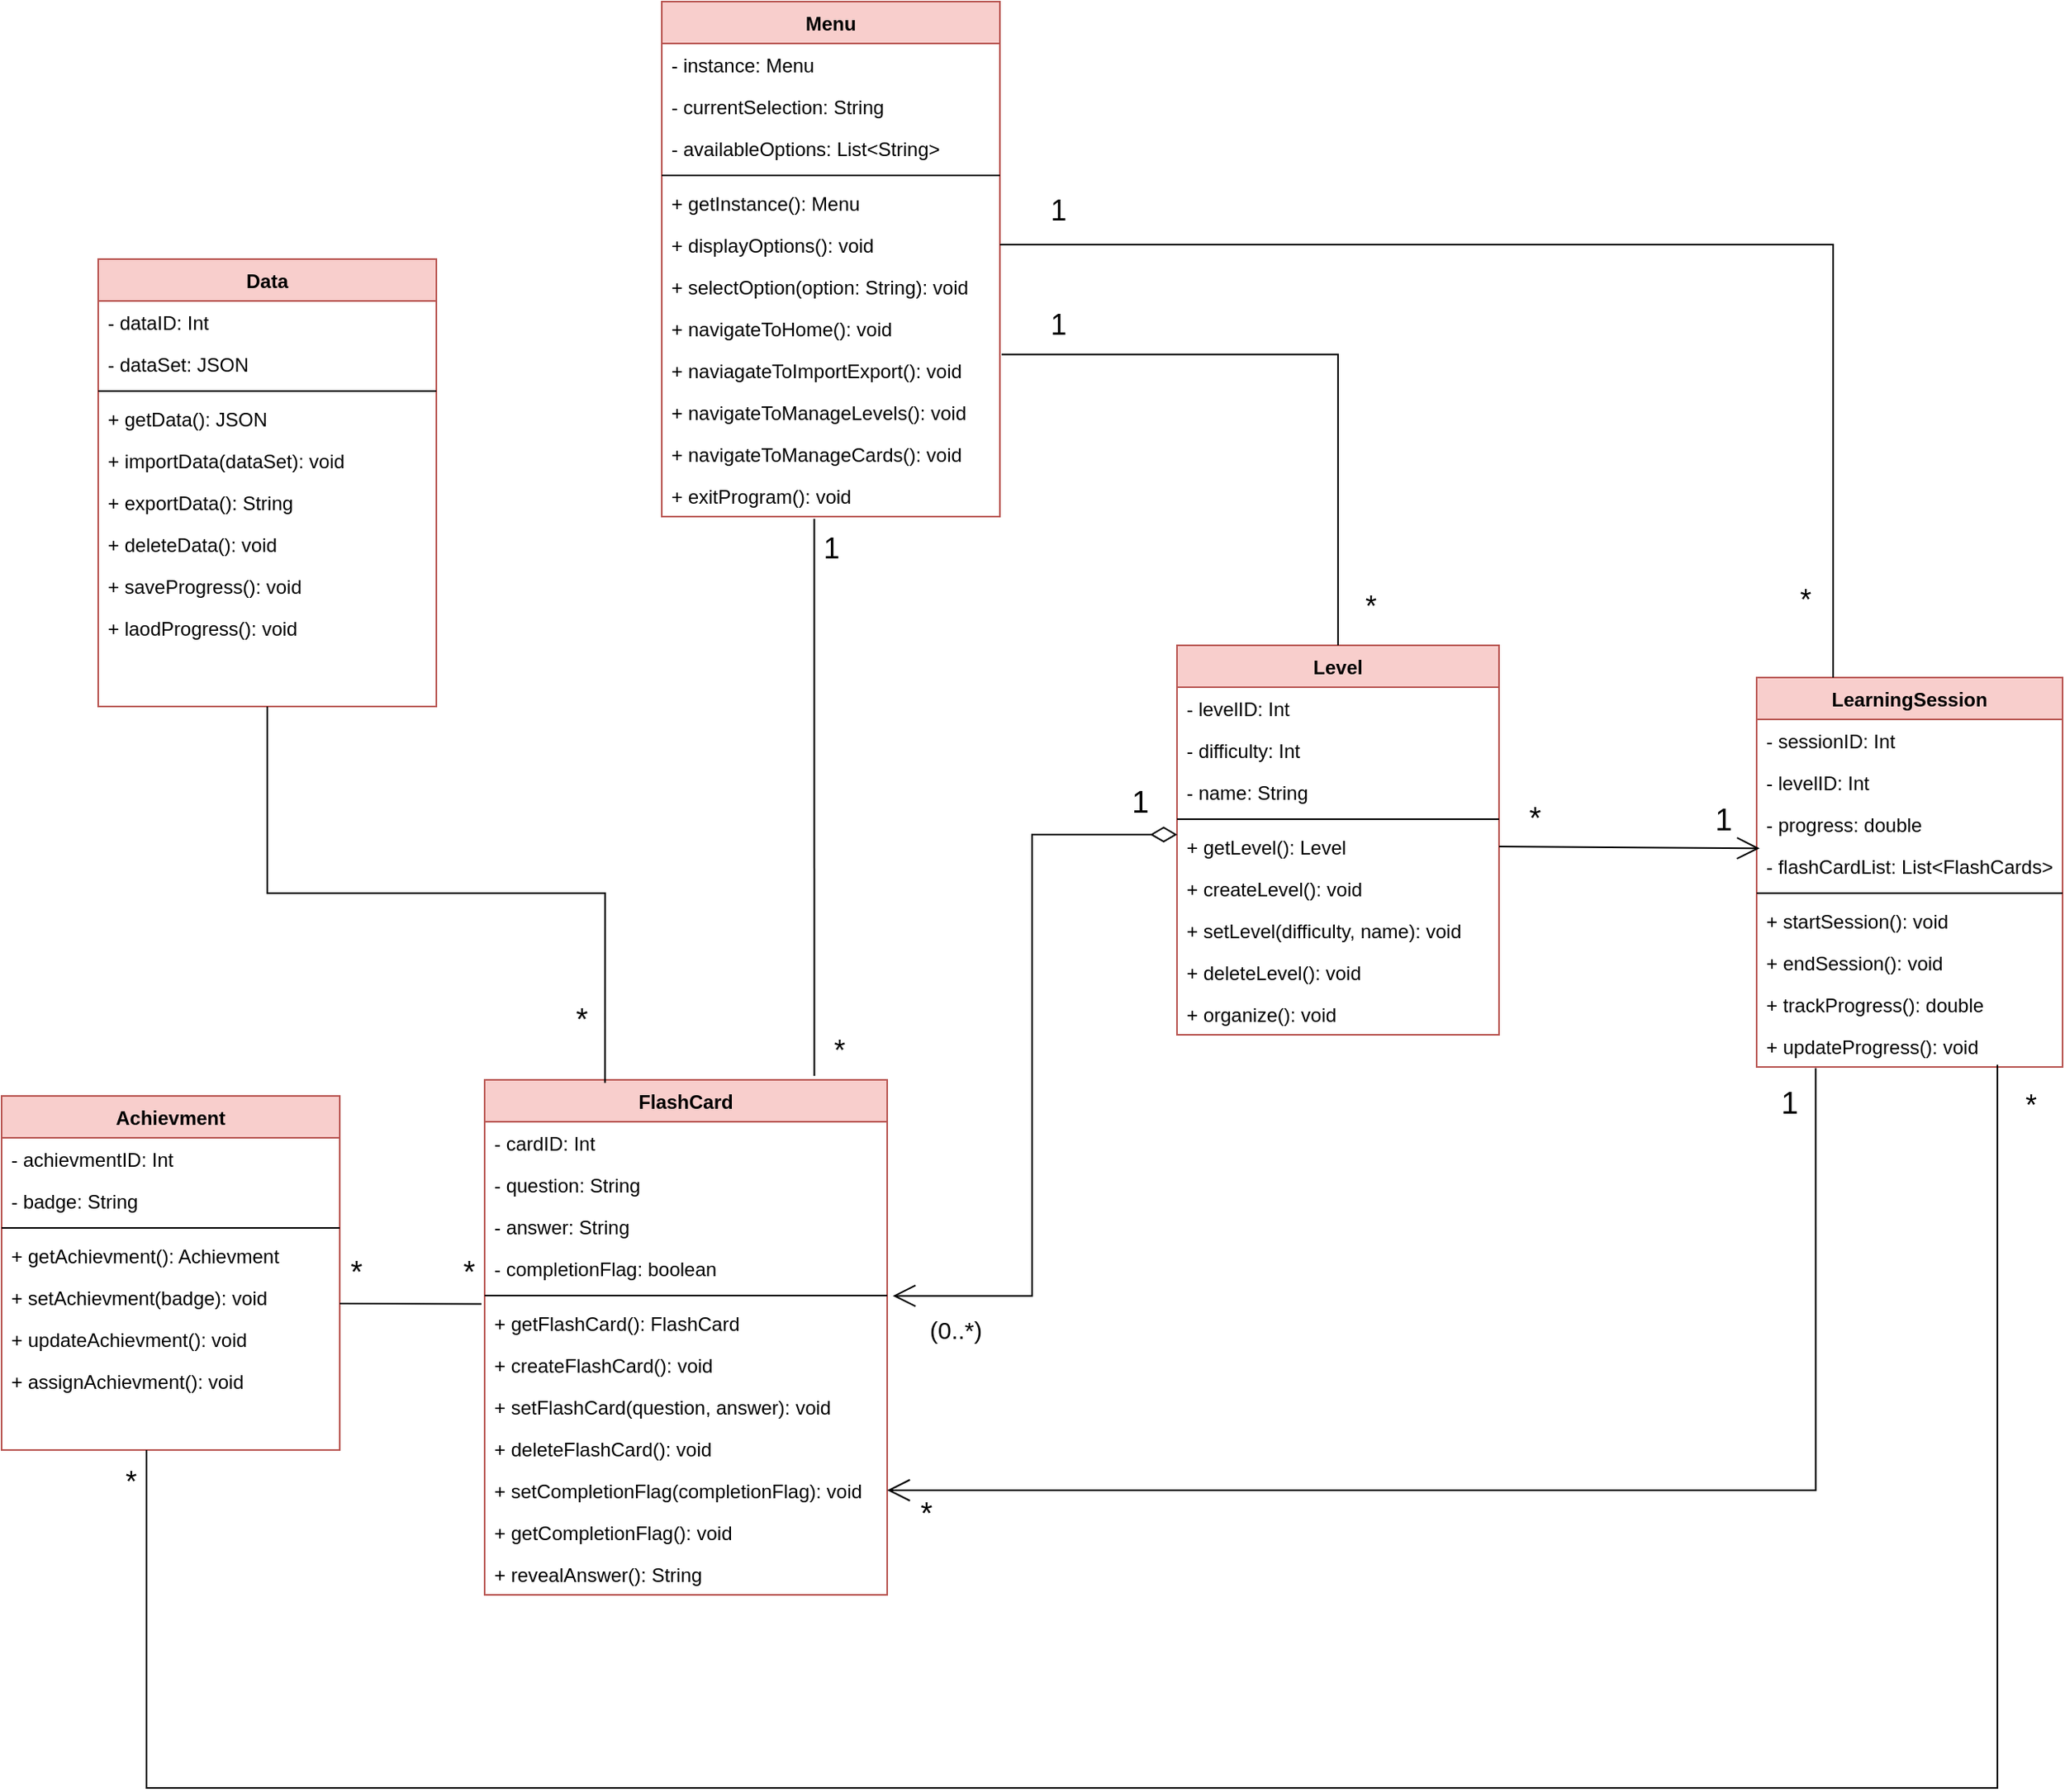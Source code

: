 <mxfile version="24.0.2" type="github">
  <diagram id="C5RBs43oDa-KdzZeNtuy" name="Page-1">
    <mxGraphModel dx="2390" dy="2429" grid="1" gridSize="10" guides="1" tooltips="1" connect="1" arrows="1" fold="1" page="1" pageScale="1" pageWidth="827" pageHeight="1169" background="#FFFFFF" math="0" shadow="0">
      <root>
        <mxCell id="WIyWlLk6GJQsqaUBKTNV-0" />
        <mxCell id="WIyWlLk6GJQsqaUBKTNV-1" parent="WIyWlLk6GJQsqaUBKTNV-0" />
        <mxCell id="zkfFHV4jXpPFQw0GAbJ--0" value="FlashCard" style="swimlane;fontStyle=1;align=center;verticalAlign=top;childLayout=stackLayout;horizontal=1;startSize=26;horizontalStack=0;resizeParent=1;resizeLast=0;collapsible=1;marginBottom=0;rounded=0;shadow=0;strokeWidth=1;fillColor=#f8cecc;strokeColor=#b85450;" parent="WIyWlLk6GJQsqaUBKTNV-1" vertex="1">
          <mxGeometry x="320" y="100" width="250" height="320" as="geometry">
            <mxRectangle x="220" y="50" width="160" height="26" as="alternateBounds" />
          </mxGeometry>
        </mxCell>
        <mxCell id="zkfFHV4jXpPFQw0GAbJ--1" value="- cardID: Int" style="text;align=left;verticalAlign=top;spacingLeft=4;spacingRight=4;overflow=hidden;rotatable=0;points=[[0,0.5],[1,0.5]];portConstraint=eastwest;" parent="zkfFHV4jXpPFQw0GAbJ--0" vertex="1">
          <mxGeometry y="26" width="250" height="26" as="geometry" />
        </mxCell>
        <mxCell id="IaK7lQRmkANji_9AXGaM-2" value="- question: String" style="text;align=left;verticalAlign=top;spacingLeft=4;spacingRight=4;overflow=hidden;rotatable=0;points=[[0,0.5],[1,0.5]];portConstraint=eastwest;rounded=0;shadow=0;html=0;" parent="zkfFHV4jXpPFQw0GAbJ--0" vertex="1">
          <mxGeometry y="52" width="250" height="26" as="geometry" />
        </mxCell>
        <mxCell id="IaK7lQRmkANji_9AXGaM-4" value="- answer: String" style="text;align=left;verticalAlign=top;spacingLeft=4;spacingRight=4;overflow=hidden;rotatable=0;points=[[0,0.5],[1,0.5]];portConstraint=eastwest;rounded=0;shadow=0;html=0;" parent="zkfFHV4jXpPFQw0GAbJ--0" vertex="1">
          <mxGeometry y="78" width="250" height="26" as="geometry" />
        </mxCell>
        <mxCell id="zkfFHV4jXpPFQw0GAbJ--3" value="- completionFlag: boolean" style="text;align=left;verticalAlign=top;spacingLeft=4;spacingRight=4;overflow=hidden;rotatable=0;points=[[0,0.5],[1,0.5]];portConstraint=eastwest;rounded=0;shadow=0;html=0;" parent="zkfFHV4jXpPFQw0GAbJ--0" vertex="1">
          <mxGeometry y="104" width="250" height="26" as="geometry" />
        </mxCell>
        <mxCell id="zkfFHV4jXpPFQw0GAbJ--4" value="" style="line;html=1;strokeWidth=1;align=left;verticalAlign=middle;spacingTop=-1;spacingLeft=3;spacingRight=3;rotatable=0;labelPosition=right;points=[];portConstraint=eastwest;" parent="zkfFHV4jXpPFQw0GAbJ--0" vertex="1">
          <mxGeometry y="130" width="250" height="8" as="geometry" />
        </mxCell>
        <mxCell id="IaK7lQRmkANji_9AXGaM-5" value="+ getFlashCard(): FlashCard" style="text;align=left;verticalAlign=top;spacingLeft=4;spacingRight=4;overflow=hidden;rotatable=0;points=[[0,0.5],[1,0.5]];portConstraint=eastwest;" parent="zkfFHV4jXpPFQw0GAbJ--0" vertex="1">
          <mxGeometry y="138" width="250" height="26" as="geometry" />
        </mxCell>
        <mxCell id="IaK7lQRmkANji_9AXGaM-8" value="+ createFlashCard(): void" style="text;align=left;verticalAlign=top;spacingLeft=4;spacingRight=4;overflow=hidden;rotatable=0;points=[[0,0.5],[1,0.5]];portConstraint=eastwest;" parent="zkfFHV4jXpPFQw0GAbJ--0" vertex="1">
          <mxGeometry y="164" width="250" height="26" as="geometry" />
        </mxCell>
        <mxCell id="zkfFHV4jXpPFQw0GAbJ--5" value="+ setFlashCard(question, answer): void" style="text;align=left;verticalAlign=top;spacingLeft=4;spacingRight=4;overflow=hidden;rotatable=0;points=[[0,0.5],[1,0.5]];portConstraint=eastwest;" parent="zkfFHV4jXpPFQw0GAbJ--0" vertex="1">
          <mxGeometry y="190" width="250" height="26" as="geometry" />
        </mxCell>
        <mxCell id="IaK7lQRmkANji_9AXGaM-6" value="+ deleteFlashCard(): void" style="text;align=left;verticalAlign=top;spacingLeft=4;spacingRight=4;overflow=hidden;rotatable=0;points=[[0,0.5],[1,0.5]];portConstraint=eastwest;" parent="zkfFHV4jXpPFQw0GAbJ--0" vertex="1">
          <mxGeometry y="216" width="250" height="26" as="geometry" />
        </mxCell>
        <mxCell id="NiXNldo27OkBNnfREOTy-18" value="+ setCompletionFlag(completionFlag): void" style="text;align=left;verticalAlign=top;spacingLeft=4;spacingRight=4;overflow=hidden;rotatable=0;points=[[0,0.5],[1,0.5]];portConstraint=eastwest;" vertex="1" parent="zkfFHV4jXpPFQw0GAbJ--0">
          <mxGeometry y="242" width="250" height="26" as="geometry" />
        </mxCell>
        <mxCell id="NiXNldo27OkBNnfREOTy-19" value="+ getCompletionFlag(): void" style="text;align=left;verticalAlign=top;spacingLeft=4;spacingRight=4;overflow=hidden;rotatable=0;points=[[0,0.5],[1,0.5]];portConstraint=eastwest;" vertex="1" parent="zkfFHV4jXpPFQw0GAbJ--0">
          <mxGeometry y="268" width="250" height="26" as="geometry" />
        </mxCell>
        <mxCell id="IaK7lQRmkANji_9AXGaM-7" value="+ revealAnswer(): String" style="text;align=left;verticalAlign=top;spacingLeft=4;spacingRight=4;overflow=hidden;rotatable=0;points=[[0,0.5],[1,0.5]];portConstraint=eastwest;" parent="zkfFHV4jXpPFQw0GAbJ--0" vertex="1">
          <mxGeometry y="294" width="250" height="26" as="geometry" />
        </mxCell>
        <mxCell id="zkfFHV4jXpPFQw0GAbJ--17" value="Level" style="swimlane;fontStyle=1;align=center;verticalAlign=top;childLayout=stackLayout;horizontal=1;startSize=26;horizontalStack=0;resizeParent=1;resizeLast=0;collapsible=1;marginBottom=0;rounded=0;shadow=0;strokeWidth=1;fillColor=#f8cecc;strokeColor=#b85450;" parent="WIyWlLk6GJQsqaUBKTNV-1" vertex="1">
          <mxGeometry x="750" y="-170" width="200" height="242" as="geometry">
            <mxRectangle x="550" y="140" width="160" height="26" as="alternateBounds" />
          </mxGeometry>
        </mxCell>
        <mxCell id="zkfFHV4jXpPFQw0GAbJ--18" value="- levelID: Int" style="text;align=left;verticalAlign=top;spacingLeft=4;spacingRight=4;overflow=hidden;rotatable=0;points=[[0,0.5],[1,0.5]];portConstraint=eastwest;" parent="zkfFHV4jXpPFQw0GAbJ--17" vertex="1">
          <mxGeometry y="26" width="200" height="26" as="geometry" />
        </mxCell>
        <mxCell id="zkfFHV4jXpPFQw0GAbJ--19" value="- difficulty: Int" style="text;align=left;verticalAlign=top;spacingLeft=4;spacingRight=4;overflow=hidden;rotatable=0;points=[[0,0.5],[1,0.5]];portConstraint=eastwest;rounded=0;shadow=0;html=0;" parent="zkfFHV4jXpPFQw0GAbJ--17" vertex="1">
          <mxGeometry y="52" width="200" height="26" as="geometry" />
        </mxCell>
        <mxCell id="zkfFHV4jXpPFQw0GAbJ--20" value="- name: String" style="text;align=left;verticalAlign=top;spacingLeft=4;spacingRight=4;overflow=hidden;rotatable=0;points=[[0,0.5],[1,0.5]];portConstraint=eastwest;rounded=0;shadow=0;html=0;" parent="zkfFHV4jXpPFQw0GAbJ--17" vertex="1">
          <mxGeometry y="78" width="200" height="26" as="geometry" />
        </mxCell>
        <mxCell id="zkfFHV4jXpPFQw0GAbJ--23" value="" style="line;html=1;strokeWidth=1;align=left;verticalAlign=middle;spacingTop=-1;spacingLeft=3;spacingRight=3;rotatable=0;labelPosition=right;points=[];portConstraint=eastwest;" parent="zkfFHV4jXpPFQw0GAbJ--17" vertex="1">
          <mxGeometry y="104" width="200" height="8" as="geometry" />
        </mxCell>
        <mxCell id="zkfFHV4jXpPFQw0GAbJ--24" value="+ getLevel(): Level" style="text;align=left;verticalAlign=top;spacingLeft=4;spacingRight=4;overflow=hidden;rotatable=0;points=[[0,0.5],[1,0.5]];portConstraint=eastwest;" parent="zkfFHV4jXpPFQw0GAbJ--17" vertex="1">
          <mxGeometry y="112" width="200" height="26" as="geometry" />
        </mxCell>
        <mxCell id="zkfFHV4jXpPFQw0GAbJ--25" value="+ createLevel(): void" style="text;align=left;verticalAlign=top;spacingLeft=4;spacingRight=4;overflow=hidden;rotatable=0;points=[[0,0.5],[1,0.5]];portConstraint=eastwest;" parent="zkfFHV4jXpPFQw0GAbJ--17" vertex="1">
          <mxGeometry y="138" width="200" height="26" as="geometry" />
        </mxCell>
        <mxCell id="IaK7lQRmkANji_9AXGaM-9" value="+ setLevel(difficulty, name): void" style="text;align=left;verticalAlign=top;spacingLeft=4;spacingRight=4;overflow=hidden;rotatable=0;points=[[0,0.5],[1,0.5]];portConstraint=eastwest;" parent="zkfFHV4jXpPFQw0GAbJ--17" vertex="1">
          <mxGeometry y="164" width="200" height="26" as="geometry" />
        </mxCell>
        <mxCell id="IaK7lQRmkANji_9AXGaM-10" value="+ deleteLevel(): void" style="text;align=left;verticalAlign=top;spacingLeft=4;spacingRight=4;overflow=hidden;rotatable=0;points=[[0,0.5],[1,0.5]];portConstraint=eastwest;" parent="zkfFHV4jXpPFQw0GAbJ--17" vertex="1">
          <mxGeometry y="190" width="200" height="26" as="geometry" />
        </mxCell>
        <mxCell id="IaK7lQRmkANji_9AXGaM-11" value="+ organize(): void" style="text;align=left;verticalAlign=top;spacingLeft=4;spacingRight=4;overflow=hidden;rotatable=0;points=[[0,0.5],[1,0.5]];portConstraint=eastwest;" parent="zkfFHV4jXpPFQw0GAbJ--17" vertex="1">
          <mxGeometry y="216" width="200" height="26" as="geometry" />
        </mxCell>
        <mxCell id="IaK7lQRmkANji_9AXGaM-12" value="Data" style="swimlane;fontStyle=1;align=center;verticalAlign=top;childLayout=stackLayout;horizontal=1;startSize=26;horizontalStack=0;resizeParent=1;resizeLast=0;collapsible=1;marginBottom=0;rounded=0;shadow=0;strokeWidth=1;fillColor=#f8cecc;strokeColor=#b85450;" parent="WIyWlLk6GJQsqaUBKTNV-1" vertex="1">
          <mxGeometry x="80" y="-410" width="210" height="278" as="geometry">
            <mxRectangle x="550" y="140" width="160" height="26" as="alternateBounds" />
          </mxGeometry>
        </mxCell>
        <mxCell id="IaK7lQRmkANji_9AXGaM-13" value="- dataID: Int" style="text;align=left;verticalAlign=top;spacingLeft=4;spacingRight=4;overflow=hidden;rotatable=0;points=[[0,0.5],[1,0.5]];portConstraint=eastwest;" parent="IaK7lQRmkANji_9AXGaM-12" vertex="1">
          <mxGeometry y="26" width="210" height="26" as="geometry" />
        </mxCell>
        <mxCell id="IaK7lQRmkANji_9AXGaM-14" value="- dataSet: JSON" style="text;align=left;verticalAlign=top;spacingLeft=4;spacingRight=4;overflow=hidden;rotatable=0;points=[[0,0.5],[1,0.5]];portConstraint=eastwest;rounded=0;shadow=0;html=0;" parent="IaK7lQRmkANji_9AXGaM-12" vertex="1">
          <mxGeometry y="52" width="210" height="26" as="geometry" />
        </mxCell>
        <mxCell id="IaK7lQRmkANji_9AXGaM-16" value="" style="line;html=1;strokeWidth=1;align=left;verticalAlign=middle;spacingTop=-1;spacingLeft=3;spacingRight=3;rotatable=0;labelPosition=right;points=[];portConstraint=eastwest;" parent="IaK7lQRmkANji_9AXGaM-12" vertex="1">
          <mxGeometry y="78" width="210" height="8" as="geometry" />
        </mxCell>
        <mxCell id="IaK7lQRmkANji_9AXGaM-17" value="+ getData(): JSON" style="text;align=left;verticalAlign=top;spacingLeft=4;spacingRight=4;overflow=hidden;rotatable=0;points=[[0,0.5],[1,0.5]];portConstraint=eastwest;" parent="IaK7lQRmkANji_9AXGaM-12" vertex="1">
          <mxGeometry y="86" width="210" height="26" as="geometry" />
        </mxCell>
        <mxCell id="IaK7lQRmkANji_9AXGaM-18" value="+ importData(dataSet): void" style="text;align=left;verticalAlign=top;spacingLeft=4;spacingRight=4;overflow=hidden;rotatable=0;points=[[0,0.5],[1,0.5]];portConstraint=eastwest;" parent="IaK7lQRmkANji_9AXGaM-12" vertex="1">
          <mxGeometry y="112" width="210" height="26" as="geometry" />
        </mxCell>
        <mxCell id="IaK7lQRmkANji_9AXGaM-19" value="+ exportData(): String" style="text;align=left;verticalAlign=top;spacingLeft=4;spacingRight=4;overflow=hidden;rotatable=0;points=[[0,0.5],[1,0.5]];portConstraint=eastwest;" parent="IaK7lQRmkANji_9AXGaM-12" vertex="1">
          <mxGeometry y="138" width="210" height="26" as="geometry" />
        </mxCell>
        <mxCell id="IaK7lQRmkANji_9AXGaM-20" value="+ deleteData(): void" style="text;align=left;verticalAlign=top;spacingLeft=4;spacingRight=4;overflow=hidden;rotatable=0;points=[[0,0.5],[1,0.5]];portConstraint=eastwest;" parent="IaK7lQRmkANji_9AXGaM-12" vertex="1">
          <mxGeometry y="164" width="210" height="26" as="geometry" />
        </mxCell>
        <mxCell id="IaK7lQRmkANji_9AXGaM-22" value="+ saveProgress(): void" style="text;align=left;verticalAlign=top;spacingLeft=4;spacingRight=4;overflow=hidden;rotatable=0;points=[[0,0.5],[1,0.5]];portConstraint=eastwest;" parent="IaK7lQRmkANji_9AXGaM-12" vertex="1">
          <mxGeometry y="190" width="210" height="26" as="geometry" />
        </mxCell>
        <mxCell id="IaK7lQRmkANji_9AXGaM-21" value="+ laodProgress(): void" style="text;align=left;verticalAlign=top;spacingLeft=4;spacingRight=4;overflow=hidden;rotatable=0;points=[[0,0.5],[1,0.5]];portConstraint=eastwest;" parent="IaK7lQRmkANji_9AXGaM-12" vertex="1">
          <mxGeometry y="216" width="210" height="26" as="geometry" />
        </mxCell>
        <mxCell id="IaK7lQRmkANji_9AXGaM-23" value="Achievment" style="swimlane;fontStyle=1;align=center;verticalAlign=top;childLayout=stackLayout;horizontal=1;startSize=26;horizontalStack=0;resizeParent=1;resizeLast=0;collapsible=1;marginBottom=0;rounded=0;shadow=0;strokeWidth=1;fillColor=#f8cecc;strokeColor=#b85450;" parent="WIyWlLk6GJQsqaUBKTNV-1" vertex="1">
          <mxGeometry x="20" y="110" width="210" height="220" as="geometry">
            <mxRectangle x="220" y="50" width="160" height="26" as="alternateBounds" />
          </mxGeometry>
        </mxCell>
        <mxCell id="IaK7lQRmkANji_9AXGaM-24" value="- achievmentID: Int" style="text;align=left;verticalAlign=top;spacingLeft=4;spacingRight=4;overflow=hidden;rotatable=0;points=[[0,0.5],[1,0.5]];portConstraint=eastwest;" parent="IaK7lQRmkANji_9AXGaM-23" vertex="1">
          <mxGeometry y="26" width="210" height="26" as="geometry" />
        </mxCell>
        <mxCell id="IaK7lQRmkANji_9AXGaM-25" value="- badge: String" style="text;align=left;verticalAlign=top;spacingLeft=4;spacingRight=4;overflow=hidden;rotatable=0;points=[[0,0.5],[1,0.5]];portConstraint=eastwest;rounded=0;shadow=0;html=0;" parent="IaK7lQRmkANji_9AXGaM-23" vertex="1">
          <mxGeometry y="52" width="210" height="26" as="geometry" />
        </mxCell>
        <mxCell id="IaK7lQRmkANji_9AXGaM-28" value="" style="line;html=1;strokeWidth=1;align=left;verticalAlign=middle;spacingTop=-1;spacingLeft=3;spacingRight=3;rotatable=0;labelPosition=right;points=[];portConstraint=eastwest;" parent="IaK7lQRmkANji_9AXGaM-23" vertex="1">
          <mxGeometry y="78" width="210" height="8" as="geometry" />
        </mxCell>
        <mxCell id="IaK7lQRmkANji_9AXGaM-30" value="+ getAchievment(): Achievment" style="text;align=left;verticalAlign=top;spacingLeft=4;spacingRight=4;overflow=hidden;rotatable=0;points=[[0,0.5],[1,0.5]];portConstraint=eastwest;" parent="IaK7lQRmkANji_9AXGaM-23" vertex="1">
          <mxGeometry y="86" width="210" height="26" as="geometry" />
        </mxCell>
        <mxCell id="IaK7lQRmkANji_9AXGaM-31" value="+ setAchievment(badge): void" style="text;align=left;verticalAlign=top;spacingLeft=4;spacingRight=4;overflow=hidden;rotatable=0;points=[[0,0.5],[1,0.5]];portConstraint=eastwest;" parent="IaK7lQRmkANji_9AXGaM-23" vertex="1">
          <mxGeometry y="112" width="210" height="26" as="geometry" />
        </mxCell>
        <mxCell id="IaK7lQRmkANji_9AXGaM-32" value="+ updateAchievment(): void" style="text;align=left;verticalAlign=top;spacingLeft=4;spacingRight=4;overflow=hidden;rotatable=0;points=[[0,0.5],[1,0.5]];portConstraint=eastwest;" parent="IaK7lQRmkANji_9AXGaM-23" vertex="1">
          <mxGeometry y="138" width="210" height="26" as="geometry" />
        </mxCell>
        <mxCell id="IaK7lQRmkANji_9AXGaM-33" value="+ assignAchievment(): void" style="text;align=left;verticalAlign=top;spacingLeft=4;spacingRight=4;overflow=hidden;rotatable=0;points=[[0,0.5],[1,0.5]];portConstraint=eastwest;" parent="IaK7lQRmkANji_9AXGaM-23" vertex="1">
          <mxGeometry y="164" width="210" height="26" as="geometry" />
        </mxCell>
        <mxCell id="IaK7lQRmkANji_9AXGaM-34" value="LearningSession" style="swimlane;fontStyle=1;align=center;verticalAlign=top;childLayout=stackLayout;horizontal=1;startSize=26;horizontalStack=0;resizeParent=1;resizeLast=0;collapsible=1;marginBottom=0;rounded=0;shadow=0;strokeWidth=1;fillColor=#f8cecc;strokeColor=#b85450;" parent="WIyWlLk6GJQsqaUBKTNV-1" vertex="1">
          <mxGeometry x="1110" y="-150" width="190" height="242" as="geometry">
            <mxRectangle x="550" y="140" width="160" height="26" as="alternateBounds" />
          </mxGeometry>
        </mxCell>
        <mxCell id="IaK7lQRmkANji_9AXGaM-35" value="- sessionID: Int" style="text;align=left;verticalAlign=top;spacingLeft=4;spacingRight=4;overflow=hidden;rotatable=0;points=[[0,0.5],[1,0.5]];portConstraint=eastwest;" parent="IaK7lQRmkANji_9AXGaM-34" vertex="1">
          <mxGeometry y="26" width="190" height="26" as="geometry" />
        </mxCell>
        <mxCell id="IaK7lQRmkANji_9AXGaM-36" value="- levelID: Int" style="text;align=left;verticalAlign=top;spacingLeft=4;spacingRight=4;overflow=hidden;rotatable=0;points=[[0,0.5],[1,0.5]];portConstraint=eastwest;rounded=0;shadow=0;html=0;" parent="IaK7lQRmkANji_9AXGaM-34" vertex="1">
          <mxGeometry y="52" width="190" height="26" as="geometry" />
        </mxCell>
        <mxCell id="IaK7lQRmkANji_9AXGaM-37" value="- progress: double" style="text;align=left;verticalAlign=top;spacingLeft=4;spacingRight=4;overflow=hidden;rotatable=0;points=[[0,0.5],[1,0.5]];portConstraint=eastwest;rounded=0;shadow=0;html=0;" parent="IaK7lQRmkANji_9AXGaM-34" vertex="1">
          <mxGeometry y="78" width="190" height="26" as="geometry" />
        </mxCell>
        <mxCell id="NiXNldo27OkBNnfREOTy-17" value="- flashCardList: List&lt;FlashCards&gt;" style="text;align=left;verticalAlign=top;spacingLeft=4;spacingRight=4;overflow=hidden;rotatable=0;points=[[0,0.5],[1,0.5]];portConstraint=eastwest;rounded=0;shadow=0;html=0;" vertex="1" parent="IaK7lQRmkANji_9AXGaM-34">
          <mxGeometry y="104" width="190" height="26" as="geometry" />
        </mxCell>
        <mxCell id="IaK7lQRmkANji_9AXGaM-38" value="" style="line;html=1;strokeWidth=1;align=left;verticalAlign=middle;spacingTop=-1;spacingLeft=3;spacingRight=3;rotatable=0;labelPosition=right;points=[];portConstraint=eastwest;" parent="IaK7lQRmkANji_9AXGaM-34" vertex="1">
          <mxGeometry y="130" width="190" height="8" as="geometry" />
        </mxCell>
        <mxCell id="IaK7lQRmkANji_9AXGaM-39" value="+ startSession(): void" style="text;align=left;verticalAlign=top;spacingLeft=4;spacingRight=4;overflow=hidden;rotatable=0;points=[[0,0.5],[1,0.5]];portConstraint=eastwest;" parent="IaK7lQRmkANji_9AXGaM-34" vertex="1">
          <mxGeometry y="138" width="190" height="26" as="geometry" />
        </mxCell>
        <mxCell id="IaK7lQRmkANji_9AXGaM-40" value="+ endSession(): void" style="text;align=left;verticalAlign=top;spacingLeft=4;spacingRight=4;overflow=hidden;rotatable=0;points=[[0,0.5],[1,0.5]];portConstraint=eastwest;" parent="IaK7lQRmkANji_9AXGaM-34" vertex="1">
          <mxGeometry y="164" width="190" height="26" as="geometry" />
        </mxCell>
        <mxCell id="NiXNldo27OkBNnfREOTy-35" value="+ trackProgress(): double" style="text;align=left;verticalAlign=top;spacingLeft=4;spacingRight=4;overflow=hidden;rotatable=0;points=[[0,0.5],[1,0.5]];portConstraint=eastwest;" vertex="1" parent="IaK7lQRmkANji_9AXGaM-34">
          <mxGeometry y="190" width="190" height="26" as="geometry" />
        </mxCell>
        <mxCell id="IaK7lQRmkANji_9AXGaM-41" value="+ updateProgress(): void" style="text;align=left;verticalAlign=top;spacingLeft=4;spacingRight=4;overflow=hidden;rotatable=0;points=[[0,0.5],[1,0.5]];portConstraint=eastwest;" parent="IaK7lQRmkANji_9AXGaM-34" vertex="1">
          <mxGeometry y="216" width="190" height="26" as="geometry" />
        </mxCell>
        <mxCell id="IaK7lQRmkANji_9AXGaM-51" value="" style="endArrow=open;html=1;endSize=12;startArrow=diamondThin;startSize=14;startFill=0;edgeStyle=orthogonalEdgeStyle;rounded=0;entryX=1.014;entryY=1.162;entryDx=0;entryDy=0;entryPerimeter=0;exitX=0.001;exitY=0.214;exitDx=0;exitDy=0;exitPerimeter=0;" parent="WIyWlLk6GJQsqaUBKTNV-1" source="zkfFHV4jXpPFQw0GAbJ--24" target="zkfFHV4jXpPFQw0GAbJ--3" edge="1">
          <mxGeometry relative="1" as="geometry">
            <mxPoint x="420" y="130" as="sourcePoint" />
            <mxPoint x="760" y="360" as="targetPoint" />
            <mxPoint as="offset" />
          </mxGeometry>
        </mxCell>
        <mxCell id="IaK7lQRmkANji_9AXGaM-52" value="1" style="edgeLabel;resizable=0;html=1;align=left;verticalAlign=top;fontSize=19;" parent="IaK7lQRmkANji_9AXGaM-51" connectable="0" vertex="1">
          <mxGeometry x="-1" relative="1" as="geometry">
            <mxPoint x="-30" y="-38" as="offset" />
          </mxGeometry>
        </mxCell>
        <mxCell id="IaK7lQRmkANji_9AXGaM-53" value="(0..*)" style="edgeLabel;resizable=0;html=1;align=right;verticalAlign=top;fontSize=15;" parent="IaK7lQRmkANji_9AXGaM-51" connectable="0" vertex="1">
          <mxGeometry x="1" relative="1" as="geometry">
            <mxPoint x="56" y="6" as="offset" />
          </mxGeometry>
        </mxCell>
        <mxCell id="IaK7lQRmkANji_9AXGaM-61" value="" style="endArrow=none;html=1;rounded=0;strokeColor=default;align=center;verticalAlign=middle;fontFamily=Helvetica;fontSize=11;fontColor=default;labelBackgroundColor=default;entryX=-0.008;entryY=0.047;entryDx=0;entryDy=0;entryPerimeter=0;" parent="WIyWlLk6GJQsqaUBKTNV-1" target="IaK7lQRmkANji_9AXGaM-5" edge="1">
          <mxGeometry width="50" height="50" relative="1" as="geometry">
            <mxPoint x="230" y="239" as="sourcePoint" />
            <mxPoint x="250" y="170" as="targetPoint" />
          </mxGeometry>
        </mxCell>
        <mxCell id="IaK7lQRmkANji_9AXGaM-62" value="*" style="edgeLabel;html=1;align=center;verticalAlign=middle;resizable=0;points=[];fontFamily=Helvetica;fontSize=19;fontColor=default;labelBackgroundColor=default;" parent="IaK7lQRmkANji_9AXGaM-61" vertex="1" connectable="0">
          <mxGeometry x="0.853" y="1" relative="1" as="geometry">
            <mxPoint x="-2" y="-18" as="offset" />
          </mxGeometry>
        </mxCell>
        <mxCell id="IaK7lQRmkANji_9AXGaM-63" value="*" style="edgeLabel;html=1;align=center;verticalAlign=middle;resizable=0;points=[];fontFamily=Helvetica;fontSize=19;fontColor=default;labelBackgroundColor=default;" parent="IaK7lQRmkANji_9AXGaM-61" vertex="1" connectable="0">
          <mxGeometry x="-0.884" y="3" relative="1" as="geometry">
            <mxPoint x="5" y="-16" as="offset" />
          </mxGeometry>
        </mxCell>
        <mxCell id="IaK7lQRmkANji_9AXGaM-68" value="" style="endArrow=open;endFill=1;endSize=12;html=1;rounded=0;strokeColor=default;align=center;verticalAlign=middle;fontFamily=Helvetica;fontSize=11;fontColor=default;labelBackgroundColor=default;exitX=1;exitY=0.5;exitDx=0;exitDy=0;entryX=0.01;entryY=1.082;entryDx=0;entryDy=0;elbow=vertical;entryPerimeter=0;" parent="WIyWlLk6GJQsqaUBKTNV-1" source="zkfFHV4jXpPFQw0GAbJ--24" target="IaK7lQRmkANji_9AXGaM-37" edge="1">
          <mxGeometry width="160" relative="1" as="geometry">
            <mxPoint x="859.52" y="100" as="sourcePoint" />
            <mxPoint x="800" y="-129.764" as="targetPoint" />
          </mxGeometry>
        </mxCell>
        <mxCell id="IaK7lQRmkANji_9AXGaM-69" value="*" style="edgeLabel;html=1;align=center;verticalAlign=middle;resizable=0;points=[];fontFamily=Helvetica;fontSize=19;fontColor=default;labelBackgroundColor=default;" parent="IaK7lQRmkANji_9AXGaM-68" vertex="1" connectable="0">
          <mxGeometry x="-0.946" relative="1" as="geometry">
            <mxPoint x="17" y="-17" as="offset" />
          </mxGeometry>
        </mxCell>
        <mxCell id="IaK7lQRmkANji_9AXGaM-70" value="1" style="edgeLabel;html=1;align=center;verticalAlign=middle;resizable=0;points=[];fontFamily=Helvetica;fontSize=19;fontColor=default;labelBackgroundColor=default;" parent="IaK7lQRmkANji_9AXGaM-68" vertex="1" connectable="0">
          <mxGeometry x="0.84" relative="1" as="geometry">
            <mxPoint x="-10" y="-17" as="offset" />
          </mxGeometry>
        </mxCell>
        <mxCell id="IaK7lQRmkANji_9AXGaM-71" value="" style="endArrow=open;endFill=1;endSize=12;html=1;rounded=0;strokeColor=default;align=center;verticalAlign=middle;fontFamily=Helvetica;fontSize=11;fontColor=default;labelBackgroundColor=default;entryX=1;entryY=0.5;entryDx=0;entryDy=0;exitX=0.193;exitY=1.031;exitDx=0;exitDy=0;edgeStyle=orthogonalEdgeStyle;exitPerimeter=0;" parent="WIyWlLk6GJQsqaUBKTNV-1" source="IaK7lQRmkANji_9AXGaM-41" target="NiXNldo27OkBNnfREOTy-18" edge="1">
          <mxGeometry width="160" relative="1" as="geometry">
            <mxPoint x="510" y="30" as="sourcePoint" />
            <mxPoint x="670" y="30" as="targetPoint" />
          </mxGeometry>
        </mxCell>
        <mxCell id="IaK7lQRmkANji_9AXGaM-72" value="1" style="edgeLabel;html=1;align=center;verticalAlign=middle;resizable=0;points=[];fontFamily=Helvetica;fontSize=19;fontColor=default;labelBackgroundColor=default;" parent="IaK7lQRmkANji_9AXGaM-71" vertex="1" connectable="0">
          <mxGeometry x="-0.906" y="-1" relative="1" as="geometry">
            <mxPoint x="-16" y="-18" as="offset" />
          </mxGeometry>
        </mxCell>
        <mxCell id="IaK7lQRmkANji_9AXGaM-73" value="*" style="edgeLabel;html=1;align=center;verticalAlign=middle;resizable=0;points=[];fontFamily=Helvetica;fontSize=19;fontColor=default;labelBackgroundColor=default;" parent="IaK7lQRmkANji_9AXGaM-71" vertex="1" connectable="0">
          <mxGeometry x="0.847" relative="1" as="geometry">
            <mxPoint x="-41" y="15" as="offset" />
          </mxGeometry>
        </mxCell>
        <mxCell id="IaK7lQRmkANji_9AXGaM-74" style="edgeStyle=orthogonalEdgeStyle;rounded=0;orthogonalLoop=1;jettySize=auto;html=1;exitX=0.5;exitY=1;exitDx=0;exitDy=0;entryX=0.299;entryY=0.006;entryDx=0;entryDy=0;entryPerimeter=0;strokeColor=default;align=center;verticalAlign=middle;fontFamily=Helvetica;fontSize=11;fontColor=default;labelBackgroundColor=default;endArrow=none;" parent="WIyWlLk6GJQsqaUBKTNV-1" source="IaK7lQRmkANji_9AXGaM-12" target="zkfFHV4jXpPFQw0GAbJ--0" edge="1">
          <mxGeometry relative="1" as="geometry" />
        </mxCell>
        <mxCell id="IaK7lQRmkANji_9AXGaM-75" value="*" style="edgeLabel;html=1;align=center;verticalAlign=middle;resizable=0;points=[];fontFamily=Helvetica;fontSize=19;fontColor=default;labelBackgroundColor=default;" parent="IaK7lQRmkANji_9AXGaM-74" vertex="1" connectable="0">
          <mxGeometry x="0.824" relative="1" as="geometry">
            <mxPoint x="-15" as="offset" />
          </mxGeometry>
        </mxCell>
        <mxCell id="NiXNldo27OkBNnfREOTy-3" value="Menu" style="swimlane;fontStyle=1;align=center;verticalAlign=top;childLayout=stackLayout;horizontal=1;startSize=26;horizontalStack=0;resizeParent=1;resizeLast=0;collapsible=1;marginBottom=0;rounded=0;shadow=0;strokeWidth=1;fillColor=#f8cecc;strokeColor=#b85450;" vertex="1" parent="WIyWlLk6GJQsqaUBKTNV-1">
          <mxGeometry x="430" y="-570" width="210" height="320" as="geometry">
            <mxRectangle x="550" y="140" width="160" height="26" as="alternateBounds" />
          </mxGeometry>
        </mxCell>
        <mxCell id="NiXNldo27OkBNnfREOTy-4" value="- instance: Menu" style="text;align=left;verticalAlign=top;spacingLeft=4;spacingRight=4;overflow=hidden;rotatable=0;points=[[0,0.5],[1,0.5]];portConstraint=eastwest;" vertex="1" parent="NiXNldo27OkBNnfREOTy-3">
          <mxGeometry y="26" width="210" height="26" as="geometry" />
        </mxCell>
        <mxCell id="NiXNldo27OkBNnfREOTy-13" value="- currentSelection: String" style="text;align=left;verticalAlign=top;spacingLeft=4;spacingRight=4;overflow=hidden;rotatable=0;points=[[0,0.5],[1,0.5]];portConstraint=eastwest;rounded=0;shadow=0;html=0;" vertex="1" parent="NiXNldo27OkBNnfREOTy-3">
          <mxGeometry y="52" width="210" height="26" as="geometry" />
        </mxCell>
        <mxCell id="NiXNldo27OkBNnfREOTy-5" value="- availableOptions: List&lt;String&gt;" style="text;align=left;verticalAlign=top;spacingLeft=4;spacingRight=4;overflow=hidden;rotatable=0;points=[[0,0.5],[1,0.5]];portConstraint=eastwest;rounded=0;shadow=0;html=0;" vertex="1" parent="NiXNldo27OkBNnfREOTy-3">
          <mxGeometry y="78" width="210" height="26" as="geometry" />
        </mxCell>
        <mxCell id="NiXNldo27OkBNnfREOTy-6" value="" style="line;html=1;strokeWidth=1;align=left;verticalAlign=middle;spacingTop=-1;spacingLeft=3;spacingRight=3;rotatable=0;labelPosition=right;points=[];portConstraint=eastwest;" vertex="1" parent="NiXNldo27OkBNnfREOTy-3">
          <mxGeometry y="104" width="210" height="8" as="geometry" />
        </mxCell>
        <mxCell id="NiXNldo27OkBNnfREOTy-7" value="+ getInstance(): Menu" style="text;align=left;verticalAlign=top;spacingLeft=4;spacingRight=4;overflow=hidden;rotatable=0;points=[[0,0.5],[1,0.5]];portConstraint=eastwest;" vertex="1" parent="NiXNldo27OkBNnfREOTy-3">
          <mxGeometry y="112" width="210" height="26" as="geometry" />
        </mxCell>
        <mxCell id="NiXNldo27OkBNnfREOTy-8" value="+ displayOptions(): void" style="text;align=left;verticalAlign=top;spacingLeft=4;spacingRight=4;overflow=hidden;rotatable=0;points=[[0,0.5],[1,0.5]];portConstraint=eastwest;" vertex="1" parent="NiXNldo27OkBNnfREOTy-3">
          <mxGeometry y="138" width="210" height="26" as="geometry" />
        </mxCell>
        <mxCell id="NiXNldo27OkBNnfREOTy-9" value="+ selectOption(option: String): void" style="text;align=left;verticalAlign=top;spacingLeft=4;spacingRight=4;overflow=hidden;rotatable=0;points=[[0,0.5],[1,0.5]];portConstraint=eastwest;" vertex="1" parent="NiXNldo27OkBNnfREOTy-3">
          <mxGeometry y="164" width="210" height="26" as="geometry" />
        </mxCell>
        <mxCell id="NiXNldo27OkBNnfREOTy-10" value="+ navigateToHome(): void" style="text;align=left;verticalAlign=top;spacingLeft=4;spacingRight=4;overflow=hidden;rotatable=0;points=[[0,0.5],[1,0.5]];portConstraint=eastwest;" vertex="1" parent="NiXNldo27OkBNnfREOTy-3">
          <mxGeometry y="190" width="210" height="26" as="geometry" />
        </mxCell>
        <mxCell id="NiXNldo27OkBNnfREOTy-11" value="+ naviagateToImportExport(): void" style="text;align=left;verticalAlign=top;spacingLeft=4;spacingRight=4;overflow=hidden;rotatable=0;points=[[0,0.5],[1,0.5]];portConstraint=eastwest;" vertex="1" parent="NiXNldo27OkBNnfREOTy-3">
          <mxGeometry y="216" width="210" height="26" as="geometry" />
        </mxCell>
        <mxCell id="NiXNldo27OkBNnfREOTy-12" value="+ navigateToManageLevels(): void" style="text;align=left;verticalAlign=top;spacingLeft=4;spacingRight=4;overflow=hidden;rotatable=0;points=[[0,0.5],[1,0.5]];portConstraint=eastwest;" vertex="1" parent="NiXNldo27OkBNnfREOTy-3">
          <mxGeometry y="242" width="210" height="26" as="geometry" />
        </mxCell>
        <mxCell id="NiXNldo27OkBNnfREOTy-14" value="+ navigateToManageCards(): void" style="text;align=left;verticalAlign=top;spacingLeft=4;spacingRight=4;overflow=hidden;rotatable=0;points=[[0,0.5],[1,0.5]];portConstraint=eastwest;" vertex="1" parent="NiXNldo27OkBNnfREOTy-3">
          <mxGeometry y="268" width="210" height="26" as="geometry" />
        </mxCell>
        <mxCell id="NiXNldo27OkBNnfREOTy-16" value="+ exitProgram(): void" style="text;align=left;verticalAlign=top;spacingLeft=4;spacingRight=4;overflow=hidden;rotatable=0;points=[[0,0.5],[1,0.5]];portConstraint=eastwest;" vertex="1" parent="NiXNldo27OkBNnfREOTy-3">
          <mxGeometry y="294" width="210" height="26" as="geometry" />
        </mxCell>
        <mxCell id="NiXNldo27OkBNnfREOTy-22" value="" style="endArrow=none;html=1;rounded=0;entryX=1;entryY=0.5;entryDx=0;entryDy=0;exitX=0.25;exitY=0;exitDx=0;exitDy=0;edgeStyle=orthogonalEdgeStyle;" edge="1" parent="WIyWlLk6GJQsqaUBKTNV-1" source="IaK7lQRmkANji_9AXGaM-34" target="NiXNldo27OkBNnfREOTy-8">
          <mxGeometry width="50" height="50" relative="1" as="geometry">
            <mxPoint x="610" y="-180" as="sourcePoint" />
            <mxPoint x="660" y="-230" as="targetPoint" />
          </mxGeometry>
        </mxCell>
        <mxCell id="NiXNldo27OkBNnfREOTy-23" value="&lt;font style=&quot;font-size: 18px;&quot;&gt;*&lt;/font&gt;" style="edgeLabel;html=1;align=center;verticalAlign=middle;resizable=0;points=[];" vertex="1" connectable="0" parent="NiXNldo27OkBNnfREOTy-22">
          <mxGeometry x="-0.897" y="-1" relative="1" as="geometry">
            <mxPoint x="-19" y="-8" as="offset" />
          </mxGeometry>
        </mxCell>
        <mxCell id="NiXNldo27OkBNnfREOTy-24" value="&lt;font style=&quot;font-size: 18px;&quot;&gt;1&lt;/font&gt;" style="edgeLabel;html=1;align=center;verticalAlign=middle;resizable=0;points=[];" vertex="1" connectable="0" parent="NiXNldo27OkBNnfREOTy-22">
          <mxGeometry x="0.923" relative="1" as="geometry">
            <mxPoint x="5" y="-21" as="offset" />
          </mxGeometry>
        </mxCell>
        <mxCell id="NiXNldo27OkBNnfREOTy-25" value="" style="endArrow=none;html=1;rounded=0;entryX=1.005;entryY=0.126;entryDx=0;entryDy=0;entryPerimeter=0;exitX=0.5;exitY=0;exitDx=0;exitDy=0;edgeStyle=orthogonalEdgeStyle;" edge="1" parent="WIyWlLk6GJQsqaUBKTNV-1" source="zkfFHV4jXpPFQw0GAbJ--17" target="NiXNldo27OkBNnfREOTy-11">
          <mxGeometry width="50" height="50" relative="1" as="geometry">
            <mxPoint x="780" y="-10" as="sourcePoint" />
            <mxPoint x="830" y="-60" as="targetPoint" />
          </mxGeometry>
        </mxCell>
        <mxCell id="NiXNldo27OkBNnfREOTy-26" value="&lt;span style=&quot;color: rgba(0, 0, 0, 0); font-family: monospace; font-size: 0px; text-align: start; background-color: rgb(251, 251, 251);&quot;&gt;%3CmxGraphModel%3E%3Croot%3E%3CmxCell%20id%3D%220%22%2F%3E%3CmxCell%20id%3D%221%22%20parent%3D%220%22%2F%3E%3CmxCell%20id%3D%222%22%20value%3D%22%26lt%3Bfont%20style%3D%26quot%3Bfont-size%3A%2018px%3B%26quot%3B%26gt%3B1%26lt%3B%2Ffont%26gt%3B%22%20style%3D%22edgeLabel%3Bhtml%3D1%3Balign%3Dcenter%3BverticalAlign%3Dmiddle%3Bresizable%3D0%3Bpoints%3D%5B%5D%3B%22%20vertex%3D%221%22%20connectable%3D%220%22%20parent%3D%221%22%3E%3CmxGeometry%20x%3D%22675.514%22%20y%3D%22-440%22%20as%3D%22geometry%22%2F%3E%3C%2FmxCell%3E%3C%2Froot%3E%3C%2FmxGraphModel%3E&lt;/span&gt;" style="edgeLabel;html=1;align=center;verticalAlign=middle;resizable=0;points=[];" vertex="1" connectable="0" parent="NiXNldo27OkBNnfREOTy-25">
          <mxGeometry x="0.808" y="-2" relative="1" as="geometry">
            <mxPoint as="offset" />
          </mxGeometry>
        </mxCell>
        <mxCell id="NiXNldo27OkBNnfREOTy-27" value="&lt;font style=&quot;font-size: 18px;&quot;&gt;1&lt;/font&gt;" style="edgeLabel;html=1;align=center;verticalAlign=middle;resizable=0;points=[];" vertex="1" connectable="0" parent="NiXNldo27OkBNnfREOTy-25">
          <mxGeometry x="0.82" y="-1" relative="1" as="geometry">
            <mxPoint y="-18" as="offset" />
          </mxGeometry>
        </mxCell>
        <mxCell id="NiXNldo27OkBNnfREOTy-28" value="&lt;font style=&quot;font-size: 18px;&quot;&gt;*&lt;/font&gt;" style="edgeLabel;html=1;align=center;verticalAlign=middle;resizable=0;points=[];" vertex="1" connectable="0" parent="NiXNldo27OkBNnfREOTy-25">
          <mxGeometry x="-0.885" relative="1" as="geometry">
            <mxPoint x="20" y="-2" as="offset" />
          </mxGeometry>
        </mxCell>
        <mxCell id="NiXNldo27OkBNnfREOTy-29" value="" style="endArrow=none;html=1;rounded=0;entryX=0.451;entryY=1.054;entryDx=0;entryDy=0;entryPerimeter=0;exitX=0.819;exitY=-0.008;exitDx=0;exitDy=0;exitPerimeter=0;" edge="1" parent="WIyWlLk6GJQsqaUBKTNV-1" source="zkfFHV4jXpPFQw0GAbJ--0" target="NiXNldo27OkBNnfREOTy-16">
          <mxGeometry width="50" height="50" relative="1" as="geometry">
            <mxPoint x="480" y="-120" as="sourcePoint" />
            <mxPoint x="530" y="-170" as="targetPoint" />
          </mxGeometry>
        </mxCell>
        <mxCell id="NiXNldo27OkBNnfREOTy-30" value="&lt;font style=&quot;font-size: 18px;&quot;&gt;1&lt;/font&gt;" style="edgeLabel;html=1;align=center;verticalAlign=middle;resizable=0;points=[];" vertex="1" connectable="0" parent="NiXNldo27OkBNnfREOTy-29">
          <mxGeometry x="0.902" y="-1" relative="1" as="geometry">
            <mxPoint x="9" y="1" as="offset" />
          </mxGeometry>
        </mxCell>
        <mxCell id="NiXNldo27OkBNnfREOTy-31" value="&lt;font style=&quot;font-size: 18px;&quot;&gt;*&lt;/font&gt;" style="edgeLabel;html=1;align=center;verticalAlign=middle;resizable=0;points=[];" vertex="1" connectable="0" parent="NiXNldo27OkBNnfREOTy-29">
          <mxGeometry x="-0.909" y="-1" relative="1" as="geometry">
            <mxPoint x="14" as="offset" />
          </mxGeometry>
        </mxCell>
        <mxCell id="NiXNldo27OkBNnfREOTy-32" value="" style="endArrow=none;html=1;rounded=0;edgeStyle=elbowEdgeStyle;elbow=vertical;entryX=0.787;entryY=0.945;entryDx=0;entryDy=0;entryPerimeter=0;" edge="1" parent="WIyWlLk6GJQsqaUBKTNV-1" target="IaK7lQRmkANji_9AXGaM-41">
          <mxGeometry width="50" height="50" relative="1" as="geometry">
            <mxPoint x="110" y="330" as="sourcePoint" />
            <mxPoint x="1260" y="70" as="targetPoint" />
            <Array as="points">
              <mxPoint x="680" y="540" />
            </Array>
          </mxGeometry>
        </mxCell>
        <mxCell id="NiXNldo27OkBNnfREOTy-33" value="&lt;font style=&quot;font-size: 18px;&quot;&gt;*&lt;/font&gt;" style="edgeLabel;html=1;align=center;verticalAlign=middle;resizable=0;points=[];" vertex="1" connectable="0" parent="NiXNldo27OkBNnfREOTy-32">
          <mxGeometry x="0.978" y="-1" relative="1" as="geometry">
            <mxPoint x="19" y="5" as="offset" />
          </mxGeometry>
        </mxCell>
        <mxCell id="NiXNldo27OkBNnfREOTy-34" value="&lt;font style=&quot;font-size: 18px;&quot;&gt;*&lt;/font&gt;" style="edgeLabel;html=1;align=center;verticalAlign=middle;resizable=0;points=[];" vertex="1" connectable="0" parent="NiXNldo27OkBNnfREOTy-32">
          <mxGeometry x="-0.985" relative="1" as="geometry">
            <mxPoint x="-10" y="6" as="offset" />
          </mxGeometry>
        </mxCell>
      </root>
    </mxGraphModel>
  </diagram>
</mxfile>
